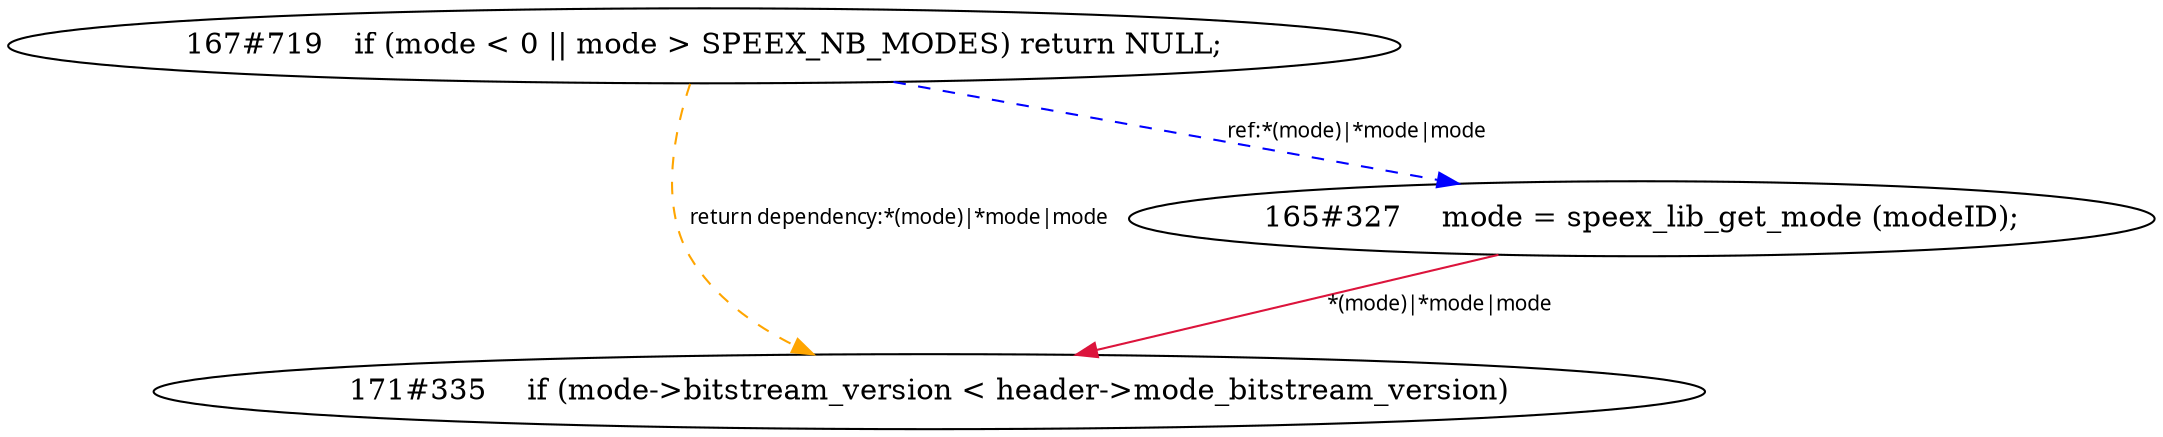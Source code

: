 digraph tiantgraph{
"171#335	   if (mode->bitstream_version < header->mode_bitstream_version)";
"165#327	   mode = speex_lib_get_mode (modeID);";
"167#719	  if (mode < 0 || mode > SPEEX_NB_MODES) return NULL;";
edge [fontname = "Verdana", fontsize = 10, color="crimson", style="solid"];
"165#327	   mode = speex_lib_get_mode (modeID);"->"171#335	   if (mode->bitstream_version < header->mode_bitstream_version)"[label="*(mode)|*mode|mode"];
"167#719	  if (mode < 0 || mode > SPEEX_NB_MODES) return NULL;"->"171#335	   if (mode->bitstream_version < header->mode_bitstream_version)"[label="return dependency:*(mode)|*mode|mode",style="dashed", color="orange"];
"167#719	  if (mode < 0 || mode > SPEEX_NB_MODES) return NULL;"->"165#327	   mode = speex_lib_get_mode (modeID);"[label="ref:*(mode)|*mode|mode",style="dashed", color="blue"];
}